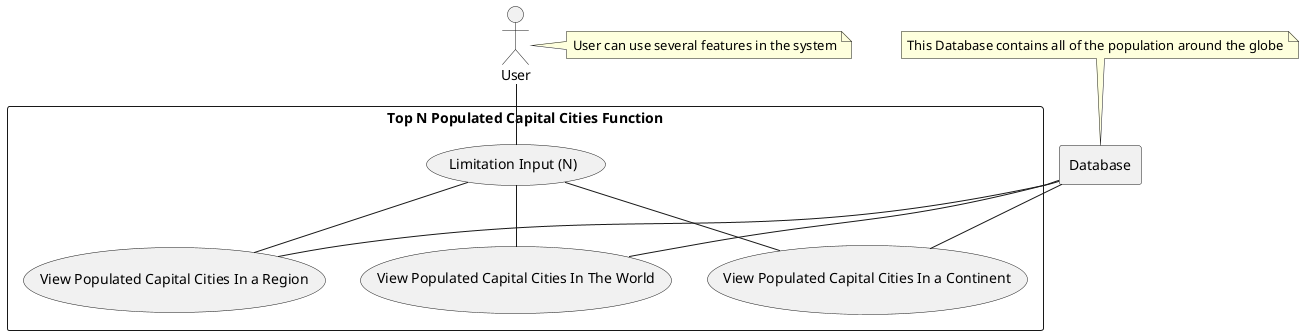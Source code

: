 @startuml
actor user as "User"
note right of user: User can use several features in the system
rectangle db as "Database"
note top of db: This Database contains all of the population around the globe
rectangle "Top N Populated Capital Cities Function"{
    usecase input as "Limitation Input (N)"
    usecase PC1 as "View Populated Capital Cities In The World"
    usecase PC2 as "View Populated Capital Cities In a Continent"
    usecase PC3 as "View Populated Capital Cities In a Region"
    db -- PC1
    db -- PC2
    db -- PC3
}
user -- input
input -- PC1
input -- PC2
input -- PC3


@enduml